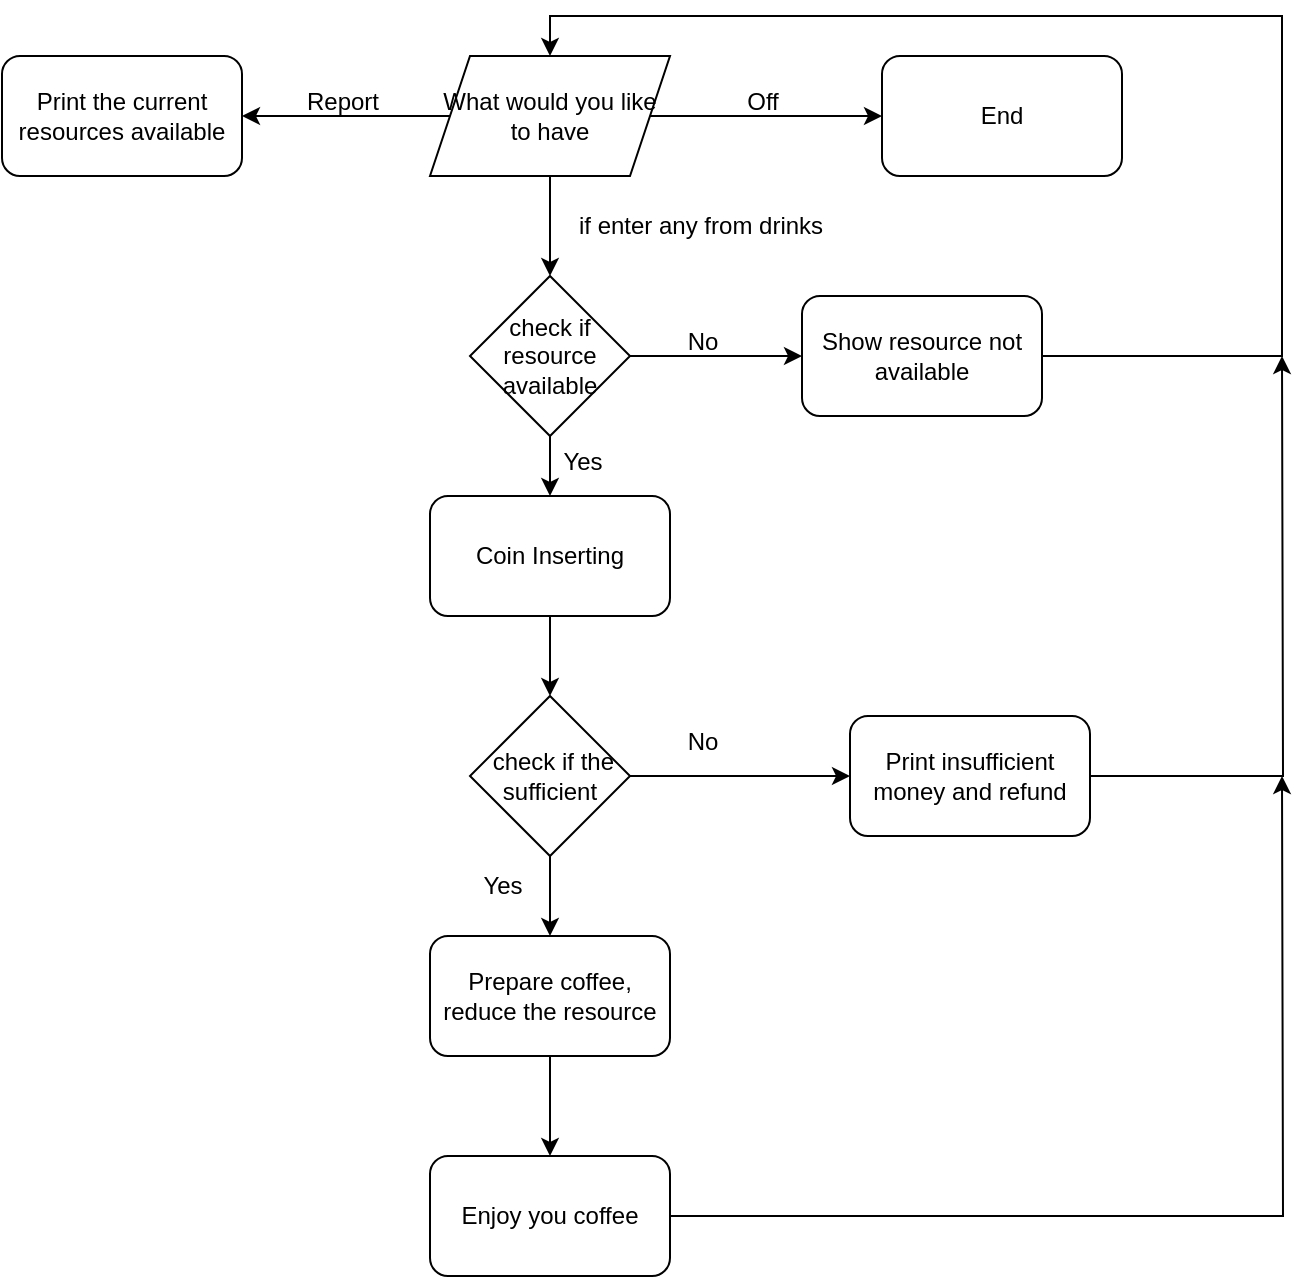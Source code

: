 <mxfile version="21.1.8" type="github">
  <diagram id="C5RBs43oDa-KdzZeNtuy" name="Page-1">
    <mxGraphModel dx="1207" dy="688" grid="1" gridSize="10" guides="1" tooltips="1" connect="1" arrows="1" fold="1" page="1" pageScale="1" pageWidth="827" pageHeight="1169" math="0" shadow="0">
      <root>
        <mxCell id="WIyWlLk6GJQsqaUBKTNV-0" />
        <mxCell id="WIyWlLk6GJQsqaUBKTNV-1" parent="WIyWlLk6GJQsqaUBKTNV-0" />
        <mxCell id="djNf9MLD9e41juZj_jGM-5" value="" style="edgeStyle=orthogonalEdgeStyle;rounded=0;orthogonalLoop=1;jettySize=auto;html=1;" edge="1" parent="WIyWlLk6GJQsqaUBKTNV-1" source="djNf9MLD9e41juZj_jGM-0">
          <mxGeometry relative="1" as="geometry">
            <mxPoint x="414" y="170" as="targetPoint" />
          </mxGeometry>
        </mxCell>
        <mxCell id="djNf9MLD9e41juZj_jGM-9" value="" style="edgeStyle=orthogonalEdgeStyle;rounded=0;orthogonalLoop=1;jettySize=auto;html=1;" edge="1" parent="WIyWlLk6GJQsqaUBKTNV-1" source="djNf9MLD9e41juZj_jGM-0" target="djNf9MLD9e41juZj_jGM-3">
          <mxGeometry relative="1" as="geometry" />
        </mxCell>
        <mxCell id="djNf9MLD9e41juZj_jGM-11" value="" style="edgeStyle=orthogonalEdgeStyle;rounded=0;orthogonalLoop=1;jettySize=auto;html=1;" edge="1" parent="WIyWlLk6GJQsqaUBKTNV-1" source="djNf9MLD9e41juZj_jGM-0" target="djNf9MLD9e41juZj_jGM-2">
          <mxGeometry relative="1" as="geometry" />
        </mxCell>
        <mxCell id="djNf9MLD9e41juZj_jGM-0" value="What would you like to have" style="shape=parallelogram;perimeter=parallelogramPerimeter;whiteSpace=wrap;html=1;fixedSize=1;" vertex="1" parent="WIyWlLk6GJQsqaUBKTNV-1">
          <mxGeometry x="354" y="60" width="120" height="60" as="geometry" />
        </mxCell>
        <mxCell id="djNf9MLD9e41juZj_jGM-2" value="Print the current resources available" style="rounded=1;whiteSpace=wrap;html=1;" vertex="1" parent="WIyWlLk6GJQsqaUBKTNV-1">
          <mxGeometry x="140" y="60" width="120" height="60" as="geometry" />
        </mxCell>
        <mxCell id="djNf9MLD9e41juZj_jGM-3" value="End" style="rounded=1;whiteSpace=wrap;html=1;" vertex="1" parent="WIyWlLk6GJQsqaUBKTNV-1">
          <mxGeometry x="580" y="60" width="120" height="60" as="geometry" />
        </mxCell>
        <mxCell id="djNf9MLD9e41juZj_jGM-6" value="if enter any from drinks" style="text;html=1;align=center;verticalAlign=middle;resizable=0;points=[];autosize=1;strokeColor=none;fillColor=none;" vertex="1" parent="WIyWlLk6GJQsqaUBKTNV-1">
          <mxGeometry x="414" y="130" width="150" height="30" as="geometry" />
        </mxCell>
        <mxCell id="djNf9MLD9e41juZj_jGM-10" value="Off" style="text;html=1;align=center;verticalAlign=middle;resizable=0;points=[];autosize=1;strokeColor=none;fillColor=none;" vertex="1" parent="WIyWlLk6GJQsqaUBKTNV-1">
          <mxGeometry x="500" y="68" width="40" height="30" as="geometry" />
        </mxCell>
        <mxCell id="djNf9MLD9e41juZj_jGM-12" value="Report" style="text;html=1;align=center;verticalAlign=middle;resizable=0;points=[];autosize=1;strokeColor=none;fillColor=none;" vertex="1" parent="WIyWlLk6GJQsqaUBKTNV-1">
          <mxGeometry x="280" y="68" width="60" height="30" as="geometry" />
        </mxCell>
        <mxCell id="djNf9MLD9e41juZj_jGM-15" value="" style="edgeStyle=orthogonalEdgeStyle;rounded=0;orthogonalLoop=1;jettySize=auto;html=1;" edge="1" parent="WIyWlLk6GJQsqaUBKTNV-1" source="djNf9MLD9e41juZj_jGM-13" target="djNf9MLD9e41juZj_jGM-14">
          <mxGeometry relative="1" as="geometry" />
        </mxCell>
        <mxCell id="djNf9MLD9e41juZj_jGM-18" value="" style="edgeStyle=orthogonalEdgeStyle;rounded=0;orthogonalLoop=1;jettySize=auto;html=1;" edge="1" parent="WIyWlLk6GJQsqaUBKTNV-1" source="djNf9MLD9e41juZj_jGM-13" target="djNf9MLD9e41juZj_jGM-17">
          <mxGeometry relative="1" as="geometry" />
        </mxCell>
        <mxCell id="djNf9MLD9e41juZj_jGM-13" value="check if resource available" style="rhombus;whiteSpace=wrap;html=1;" vertex="1" parent="WIyWlLk6GJQsqaUBKTNV-1">
          <mxGeometry x="374" y="170" width="80" height="80" as="geometry" />
        </mxCell>
        <mxCell id="djNf9MLD9e41juZj_jGM-22" value="" style="edgeStyle=orthogonalEdgeStyle;rounded=0;orthogonalLoop=1;jettySize=auto;html=1;" edge="1" parent="WIyWlLk6GJQsqaUBKTNV-1" source="djNf9MLD9e41juZj_jGM-14" target="djNf9MLD9e41juZj_jGM-21">
          <mxGeometry relative="1" as="geometry" />
        </mxCell>
        <mxCell id="djNf9MLD9e41juZj_jGM-14" value="Coin Inserting" style="rounded=1;whiteSpace=wrap;html=1;" vertex="1" parent="WIyWlLk6GJQsqaUBKTNV-1">
          <mxGeometry x="354" y="280" width="120" height="60" as="geometry" />
        </mxCell>
        <mxCell id="djNf9MLD9e41juZj_jGM-16" value="Yes" style="text;html=1;align=center;verticalAlign=middle;resizable=0;points=[];autosize=1;strokeColor=none;fillColor=none;" vertex="1" parent="WIyWlLk6GJQsqaUBKTNV-1">
          <mxGeometry x="410" y="248" width="40" height="30" as="geometry" />
        </mxCell>
        <mxCell id="djNf9MLD9e41juZj_jGM-20" style="edgeStyle=orthogonalEdgeStyle;rounded=0;orthogonalLoop=1;jettySize=auto;html=1;exitX=1;exitY=0.5;exitDx=0;exitDy=0;entryX=0.5;entryY=0;entryDx=0;entryDy=0;" edge="1" parent="WIyWlLk6GJQsqaUBKTNV-1" source="djNf9MLD9e41juZj_jGM-17" target="djNf9MLD9e41juZj_jGM-0">
          <mxGeometry relative="1" as="geometry">
            <mxPoint x="770" y="20" as="targetPoint" />
            <Array as="points">
              <mxPoint x="780" y="210" />
              <mxPoint x="780" y="40" />
              <mxPoint x="414" y="40" />
            </Array>
          </mxGeometry>
        </mxCell>
        <mxCell id="djNf9MLD9e41juZj_jGM-17" value="Show resource not available" style="rounded=1;whiteSpace=wrap;html=1;" vertex="1" parent="WIyWlLk6GJQsqaUBKTNV-1">
          <mxGeometry x="540" y="180" width="120" height="60" as="geometry" />
        </mxCell>
        <mxCell id="djNf9MLD9e41juZj_jGM-19" value="No" style="text;html=1;align=center;verticalAlign=middle;resizable=0;points=[];autosize=1;strokeColor=none;fillColor=none;" vertex="1" parent="WIyWlLk6GJQsqaUBKTNV-1">
          <mxGeometry x="470" y="188" width="40" height="30" as="geometry" />
        </mxCell>
        <mxCell id="djNf9MLD9e41juZj_jGM-25" value="" style="edgeStyle=orthogonalEdgeStyle;rounded=0;orthogonalLoop=1;jettySize=auto;html=1;" edge="1" parent="WIyWlLk6GJQsqaUBKTNV-1" source="djNf9MLD9e41juZj_jGM-21" target="djNf9MLD9e41juZj_jGM-24">
          <mxGeometry relative="1" as="geometry" />
        </mxCell>
        <mxCell id="djNf9MLD9e41juZj_jGM-26" value="" style="edgeStyle=orthogonalEdgeStyle;rounded=0;orthogonalLoop=1;jettySize=auto;html=1;" edge="1" parent="WIyWlLk6GJQsqaUBKTNV-1" source="djNf9MLD9e41juZj_jGM-21" target="djNf9MLD9e41juZj_jGM-23">
          <mxGeometry relative="1" as="geometry" />
        </mxCell>
        <mxCell id="djNf9MLD9e41juZj_jGM-21" value="&amp;nbsp;check if the sufficient" style="rhombus;whiteSpace=wrap;html=1;" vertex="1" parent="WIyWlLk6GJQsqaUBKTNV-1">
          <mxGeometry x="374" y="380" width="80" height="80" as="geometry" />
        </mxCell>
        <mxCell id="djNf9MLD9e41juZj_jGM-28" style="edgeStyle=orthogonalEdgeStyle;rounded=0;orthogonalLoop=1;jettySize=auto;html=1;" edge="1" parent="WIyWlLk6GJQsqaUBKTNV-1" source="djNf9MLD9e41juZj_jGM-23">
          <mxGeometry relative="1" as="geometry">
            <mxPoint x="780" y="210" as="targetPoint" />
          </mxGeometry>
        </mxCell>
        <mxCell id="djNf9MLD9e41juZj_jGM-23" value="Print insufficient money and refund" style="rounded=1;whiteSpace=wrap;html=1;" vertex="1" parent="WIyWlLk6GJQsqaUBKTNV-1">
          <mxGeometry x="564" y="390" width="120" height="60" as="geometry" />
        </mxCell>
        <mxCell id="djNf9MLD9e41juZj_jGM-32" value="" style="edgeStyle=orthogonalEdgeStyle;rounded=0;orthogonalLoop=1;jettySize=auto;html=1;" edge="1" parent="WIyWlLk6GJQsqaUBKTNV-1" source="djNf9MLD9e41juZj_jGM-24" target="djNf9MLD9e41juZj_jGM-31">
          <mxGeometry relative="1" as="geometry" />
        </mxCell>
        <mxCell id="djNf9MLD9e41juZj_jGM-24" value="Prepare coffee, reduce the resource" style="rounded=1;whiteSpace=wrap;html=1;" vertex="1" parent="WIyWlLk6GJQsqaUBKTNV-1">
          <mxGeometry x="354" y="500" width="120" height="60" as="geometry" />
        </mxCell>
        <mxCell id="djNf9MLD9e41juZj_jGM-27" value="No" style="text;html=1;align=center;verticalAlign=middle;resizable=0;points=[];autosize=1;strokeColor=none;fillColor=none;" vertex="1" parent="WIyWlLk6GJQsqaUBKTNV-1">
          <mxGeometry x="470" y="388" width="40" height="30" as="geometry" />
        </mxCell>
        <mxCell id="djNf9MLD9e41juZj_jGM-29" value="Yes" style="text;html=1;align=center;verticalAlign=middle;resizable=0;points=[];autosize=1;strokeColor=none;fillColor=none;" vertex="1" parent="WIyWlLk6GJQsqaUBKTNV-1">
          <mxGeometry x="370" y="460" width="40" height="30" as="geometry" />
        </mxCell>
        <mxCell id="djNf9MLD9e41juZj_jGM-33" style="edgeStyle=orthogonalEdgeStyle;rounded=0;orthogonalLoop=1;jettySize=auto;html=1;" edge="1" parent="WIyWlLk6GJQsqaUBKTNV-1" source="djNf9MLD9e41juZj_jGM-31">
          <mxGeometry relative="1" as="geometry">
            <mxPoint x="780" y="420" as="targetPoint" />
          </mxGeometry>
        </mxCell>
        <mxCell id="djNf9MLD9e41juZj_jGM-31" value="Enjoy you coffee" style="rounded=1;whiteSpace=wrap;html=1;" vertex="1" parent="WIyWlLk6GJQsqaUBKTNV-1">
          <mxGeometry x="354" y="610" width="120" height="60" as="geometry" />
        </mxCell>
      </root>
    </mxGraphModel>
  </diagram>
</mxfile>
